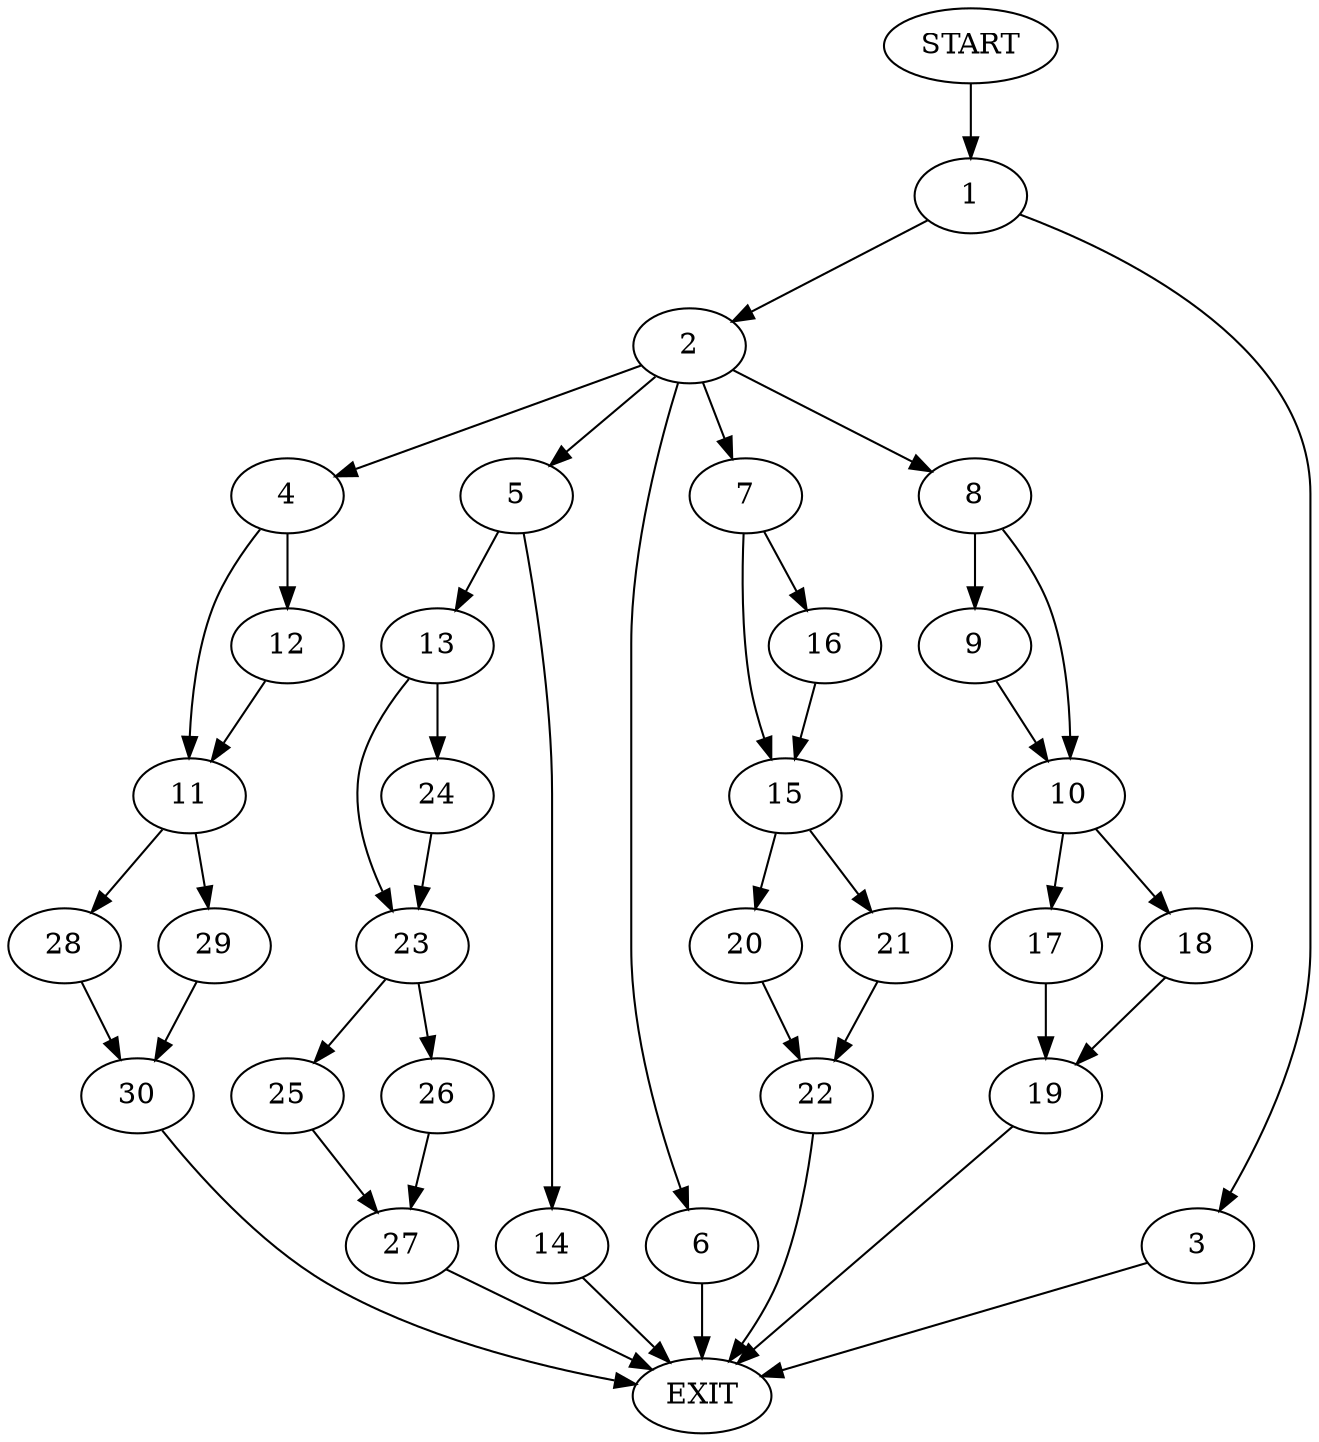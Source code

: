 digraph {
0 [label="START"]
31 [label="EXIT"]
0 -> 1
1 -> 2
1 -> 3
2 -> 4
2 -> 5
2 -> 6
2 -> 7
2 -> 8
3 -> 31
8 -> 9
8 -> 10
4 -> 11
4 -> 12
5 -> 13
5 -> 14
7 -> 15
7 -> 16
6 -> 31
9 -> 10
10 -> 17
10 -> 18
17 -> 19
18 -> 19
19 -> 31
15 -> 20
15 -> 21
16 -> 15
20 -> 22
21 -> 22
22 -> 31
14 -> 31
13 -> 23
13 -> 24
23 -> 25
23 -> 26
24 -> 23
26 -> 27
25 -> 27
27 -> 31
11 -> 28
11 -> 29
12 -> 11
28 -> 30
29 -> 30
30 -> 31
}
